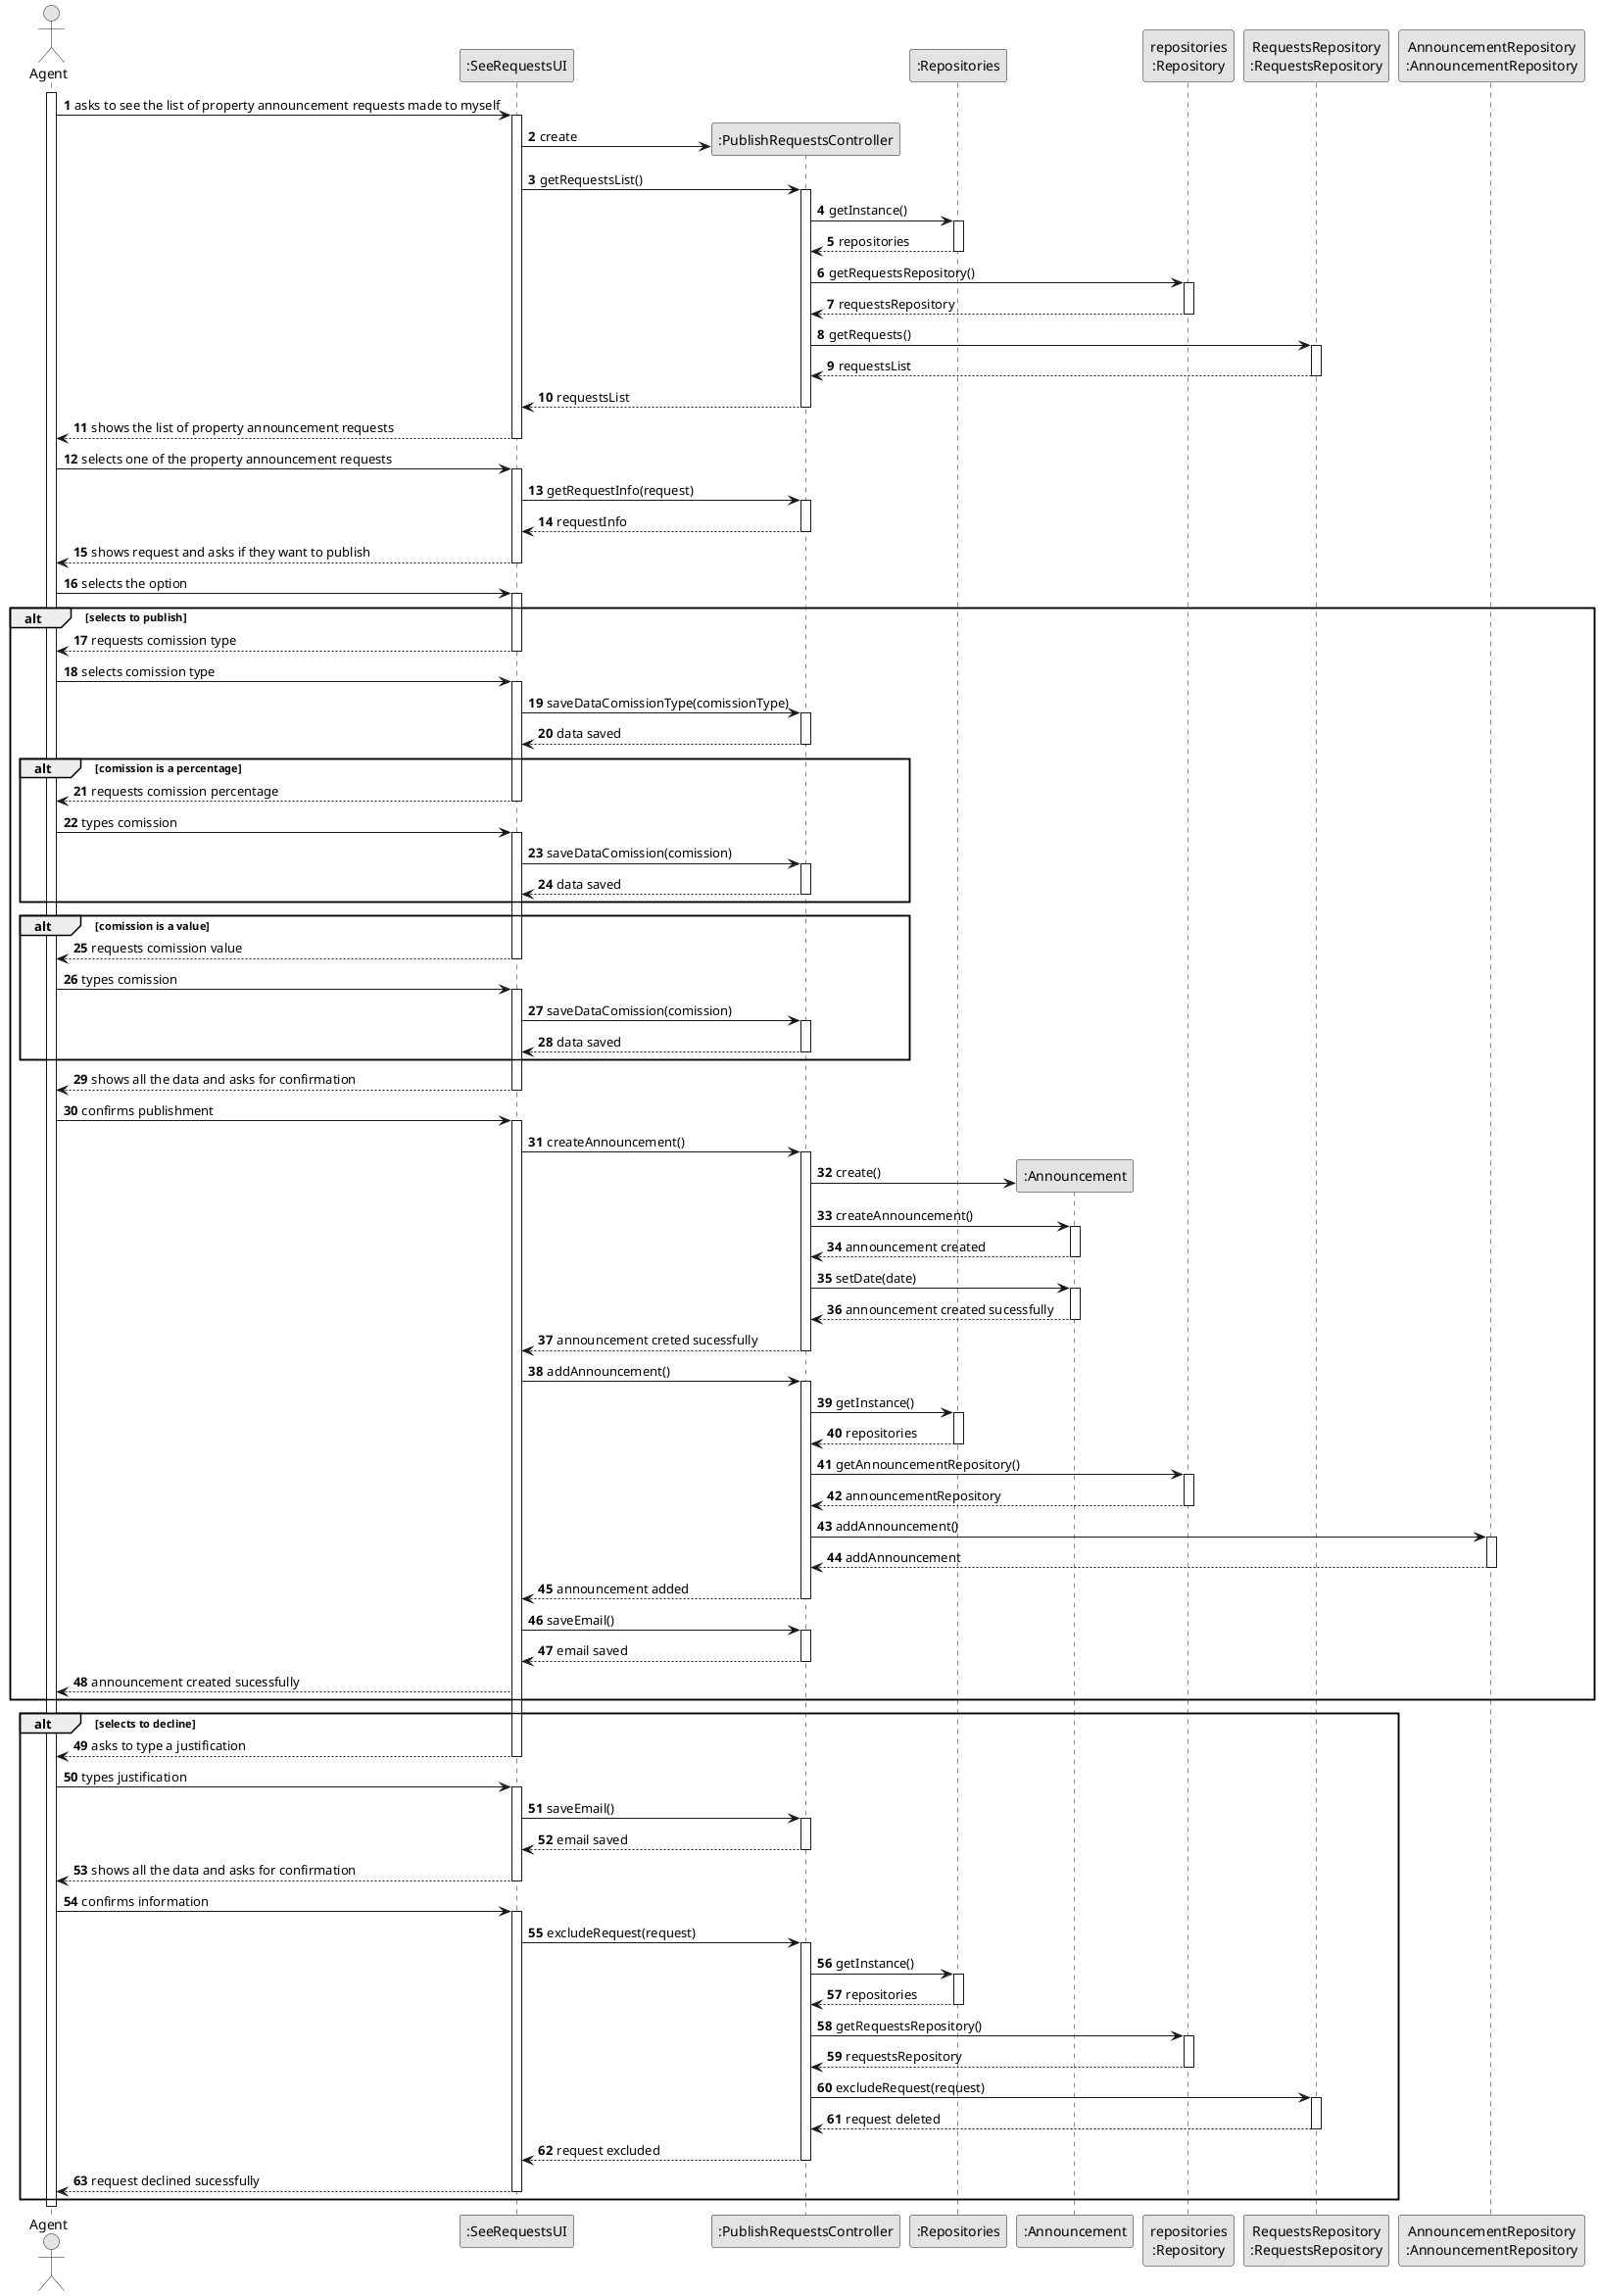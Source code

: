 
@startuml
skinparam monochrome true
skinparam packageStyle rectangle
skinparam shadowing false

autonumber

'hide footbox
actor "Agent" as AGENT
participant ":SeeRequestsUI" as UI
participant ":PublishRequestsController" as CTRL
participant ":Repositories" as REP
participant ":Announcement" as ANCMT
participant "repositories\n:Repository" as PLAT
participant "RequestsRepository\n:RequestsRepository" as RequestsREP
participant "AnnouncementRepository\n:AnnouncementRepository" as AnnouncementREP


activate AGENT

        AGENT -> UI : asks to see the list of property announcement requests made to myself

        activate UI

            create CTRL
            UI -> CTRL** : create

            UI -> CTRL : getRequestsList()
            activate CTRL

                CTRL -> REP : getInstance()
                activate REP

                    REP --> CTRL: repositories
                deactivate REP

                CTRL -> PLAT : getRequestsRepository()
                activate PLAT

                    PLAT --> CTRL: requestsRepository
                deactivate PLAT

                CTRL -> RequestsREP : getRequests()
                activate RequestsREP

                    RequestsREP --> CTRL : requestsList
                deactivate RequestsREP

                CTRL --> UI : requestsList
            deactivate CTRL

            UI --> AGENT : shows the list of property announcement requests
        deactivate UI

    AGENT -> UI : selects one of the property announcement requests
    activate UI
    UI -> CTRL : getRequestInfo(request)
    activate CTRL

    CTRL --> UI : requestInfo
    deactivate CTRL

        UI --> AGENT : shows request and asks if they want to publish
    deactivate UI

    AGENT -> UI : selects the option
    activate UI

    alt selects to publish


    UI --> AGENT : requests comission type
    deactivate UI
    AGENT -> UI : selects comission type
    activate UI
    UI -> CTRL : saveDataComissionType(comissionType)
    activate CTRL
    CTRL --> UI : data saved
    deactivate CTRL
    alt comission is a percentage
    UI --> AGENT : requests comission percentage
    deactivate UI
    AGENT -> UI : types comission
    activate UI
    UI -> CTRL : saveDataComission(comission)
    activate CTRL
    CTRL --> UI : data saved
    deactivate CTRL


    end alt

    alt comission is a value
    UI --> AGENT : requests comission value
    deactivate UI
    AGENT -> UI : types comission
    activate UI
    UI -> CTRL : saveDataComission(comission)
    activate CTRL
    CTRL --> UI : data saved
    deactivate CTRL
    end alt
    UI --> AGENT : shows all the data and asks for confirmation
    deactivate UI
    AGENT -> UI : confirms publishment
    activate UI
    UI -> CTRL : createAnnouncement()
    activate CTRL
    CTRL -> ANCMT** : create()
    CTRL -> ANCMT : createAnnouncement()
    activate ANCMT
    ANCMT --> CTRL : announcement created
    deactivate ANCMT
    CTRL -> ANCMT : setDate(date)
    activate ANCMT
    ANCMT --> CTRL : announcement created sucessfully
    deactivate ANCMT

    CTRL --> UI : announcement creted sucessfully
    deactivate CTRL
    UI -> CTRL : addAnnouncement()
    activate CTRL
    CTRL -> REP : getInstance()
                    activate REP

                        REP --> CTRL: repositories
                    deactivate REP

                    CTRL -> PLAT : getAnnouncementRepository()
                    activate PLAT

                        PLAT --> CTRL: announcementRepository
                    deactivate PLAT

                    CTRL -> AnnouncementREP : addAnnouncement()
                    activate AnnouncementREP

                        AnnouncementREP --> CTRL : addAnnouncement
                    deactivate AnnouncementREP

                    CTRL --> UI : announcement added
                deactivate CTRL
                 UI -> CTRL : saveEmail()
                 activate CTRL
                 CTRL --> UI : email saved
                 deactivate CTRL
                 UI --> AGENT : announcement created sucessfully




    end alt

    alt selects to decline

    UI --> AGENT : asks to type a justification
    deactivate UI
    AGENT -> UI : types justification
    activate UI
    UI -> CTRL : saveEmail()
    activate CTRL
    CTRL --> UI : email saved
    deactivate CTRL
    UI --> AGENT : shows all the data and asks for confirmation
    deactivate UI
    AGENT -> UI : confirms information
    activate UI
    UI -> CTRL : excludeRequest(request)
            activate CTRL

                CTRL -> REP : getInstance()
                activate REP

                    REP --> CTRL: repositories
                deactivate REP

                CTRL -> PLAT : getRequestsRepository()
                activate PLAT

                    PLAT --> CTRL: requestsRepository
                deactivate PLAT

                CTRL -> RequestsREP : excludeRequest(request)
                activate RequestsREP

                    RequestsREP --> CTRL : request deleted
                deactivate RequestsREP

                CTRL --> UI : request excluded
            deactivate CTRL
            UI --> AGENT : request declined sucessfully
            deactivate UI
    end alt













deactivate AGENT

@enduml